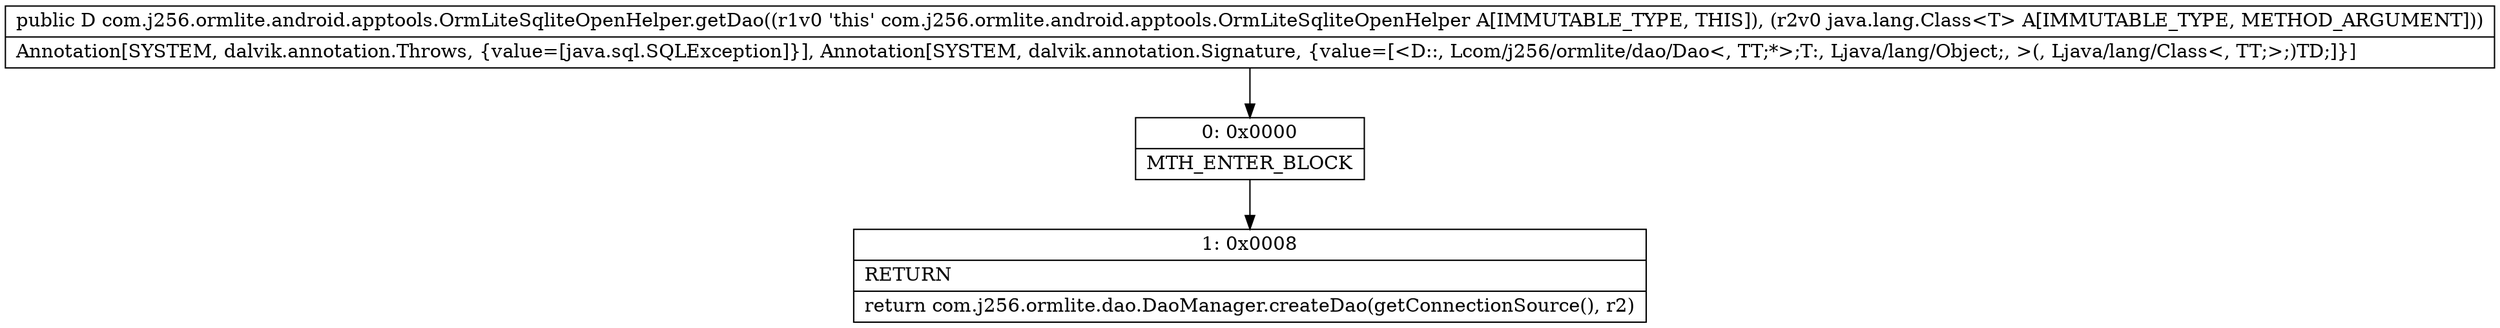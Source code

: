 digraph "CFG forcom.j256.ormlite.android.apptools.OrmLiteSqliteOpenHelper.getDao(Ljava\/lang\/Class;)Lcom\/j256\/ormlite\/dao\/Dao;" {
Node_0 [shape=record,label="{0\:\ 0x0000|MTH_ENTER_BLOCK\l}"];
Node_1 [shape=record,label="{1\:\ 0x0008|RETURN\l|return com.j256.ormlite.dao.DaoManager.createDao(getConnectionSource(), r2)\l}"];
MethodNode[shape=record,label="{public D com.j256.ormlite.android.apptools.OrmLiteSqliteOpenHelper.getDao((r1v0 'this' com.j256.ormlite.android.apptools.OrmLiteSqliteOpenHelper A[IMMUTABLE_TYPE, THIS]), (r2v0 java.lang.Class\<T\> A[IMMUTABLE_TYPE, METHOD_ARGUMENT]))  | Annotation[SYSTEM, dalvik.annotation.Throws, \{value=[java.sql.SQLException]\}], Annotation[SYSTEM, dalvik.annotation.Signature, \{value=[\<D::, Lcom\/j256\/ormlite\/dao\/Dao\<, TT;*\>;T:, Ljava\/lang\/Object;, \>(, Ljava\/lang\/Class\<, TT;\>;)TD;]\}]\l}"];
MethodNode -> Node_0;
Node_0 -> Node_1;
}

